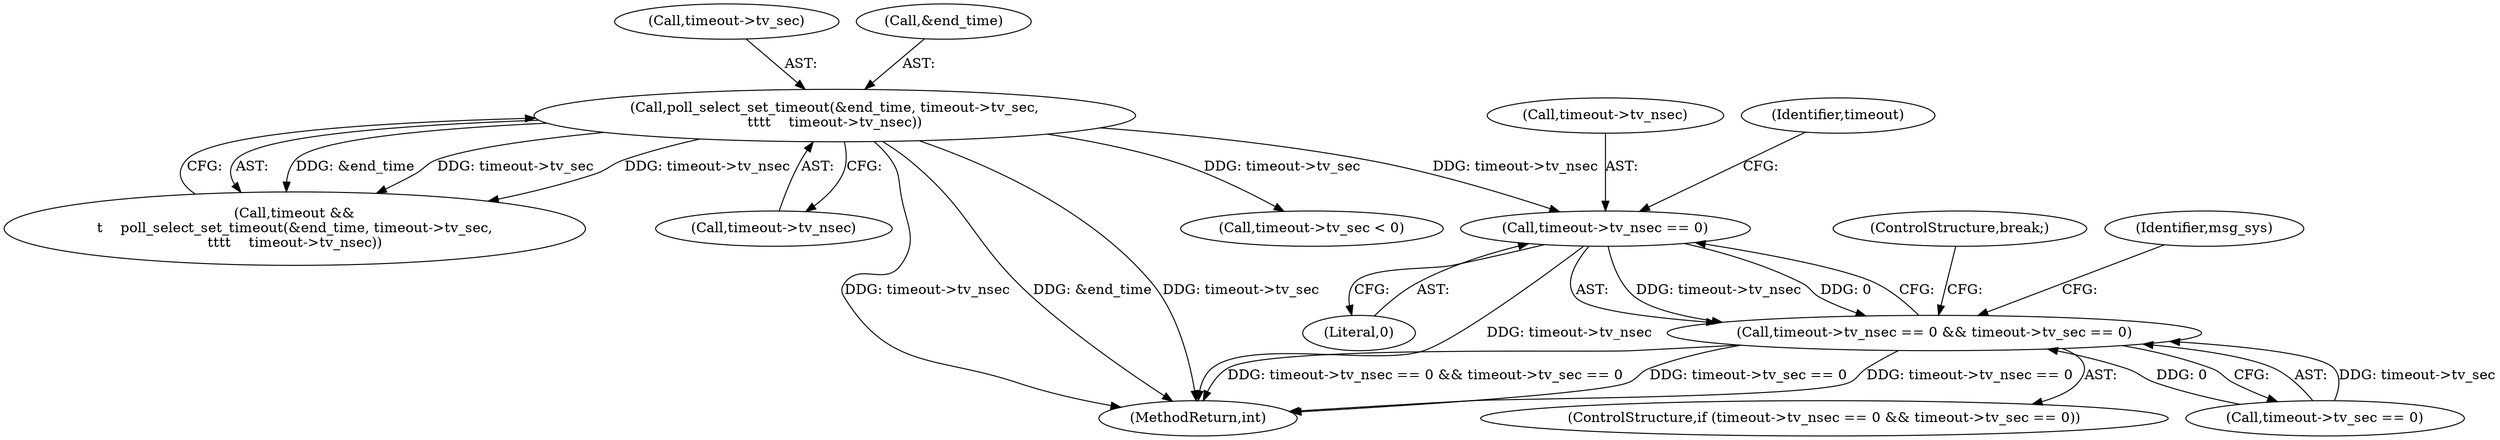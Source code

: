 digraph "0_linux_34b88a68f26a75e4fded796f1a49c40f82234b7d@pointer" {
"1000280" [label="(Call,timeout->tv_nsec == 0)"];
"1000124" [label="(Call,poll_select_set_timeout(&end_time, timeout->tv_sec,\n\t\t\t\t    timeout->tv_nsec))"];
"1000279" [label="(Call,timeout->tv_nsec == 0 && timeout->tv_sec == 0)"];
"1000287" [label="(Identifier,timeout)"];
"1000290" [label="(ControlStructure,break;)"];
"1000294" [label="(Identifier,msg_sys)"];
"1000280" [label="(Call,timeout->tv_nsec == 0)"];
"1000262" [label="(Call,timeout->tv_sec < 0)"];
"1000130" [label="(Call,timeout->tv_nsec)"];
"1000122" [label="(Call,timeout &&\n\t    poll_select_set_timeout(&end_time, timeout->tv_sec,\n\t\t\t\t    timeout->tv_nsec))"];
"1000278" [label="(ControlStructure,if (timeout->tv_nsec == 0 && timeout->tv_sec == 0))"];
"1000334" [label="(MethodReturn,int)"];
"1000279" [label="(Call,timeout->tv_nsec == 0 && timeout->tv_sec == 0)"];
"1000127" [label="(Call,timeout->tv_sec)"];
"1000125" [label="(Call,&end_time)"];
"1000284" [label="(Literal,0)"];
"1000285" [label="(Call,timeout->tv_sec == 0)"];
"1000281" [label="(Call,timeout->tv_nsec)"];
"1000124" [label="(Call,poll_select_set_timeout(&end_time, timeout->tv_sec,\n\t\t\t\t    timeout->tv_nsec))"];
"1000280" -> "1000279"  [label="AST: "];
"1000280" -> "1000284"  [label="CFG: "];
"1000281" -> "1000280"  [label="AST: "];
"1000284" -> "1000280"  [label="AST: "];
"1000287" -> "1000280"  [label="CFG: "];
"1000279" -> "1000280"  [label="CFG: "];
"1000280" -> "1000334"  [label="DDG: timeout->tv_nsec"];
"1000280" -> "1000279"  [label="DDG: timeout->tv_nsec"];
"1000280" -> "1000279"  [label="DDG: 0"];
"1000124" -> "1000280"  [label="DDG: timeout->tv_nsec"];
"1000124" -> "1000122"  [label="AST: "];
"1000124" -> "1000130"  [label="CFG: "];
"1000125" -> "1000124"  [label="AST: "];
"1000127" -> "1000124"  [label="AST: "];
"1000130" -> "1000124"  [label="AST: "];
"1000122" -> "1000124"  [label="CFG: "];
"1000124" -> "1000334"  [label="DDG: timeout->tv_nsec"];
"1000124" -> "1000334"  [label="DDG: &end_time"];
"1000124" -> "1000334"  [label="DDG: timeout->tv_sec"];
"1000124" -> "1000122"  [label="DDG: &end_time"];
"1000124" -> "1000122"  [label="DDG: timeout->tv_sec"];
"1000124" -> "1000122"  [label="DDG: timeout->tv_nsec"];
"1000124" -> "1000262"  [label="DDG: timeout->tv_sec"];
"1000279" -> "1000278"  [label="AST: "];
"1000279" -> "1000285"  [label="CFG: "];
"1000285" -> "1000279"  [label="AST: "];
"1000290" -> "1000279"  [label="CFG: "];
"1000294" -> "1000279"  [label="CFG: "];
"1000279" -> "1000334"  [label="DDG: timeout->tv_sec == 0"];
"1000279" -> "1000334"  [label="DDG: timeout->tv_nsec == 0"];
"1000279" -> "1000334"  [label="DDG: timeout->tv_nsec == 0 && timeout->tv_sec == 0"];
"1000285" -> "1000279"  [label="DDG: timeout->tv_sec"];
"1000285" -> "1000279"  [label="DDG: 0"];
}
